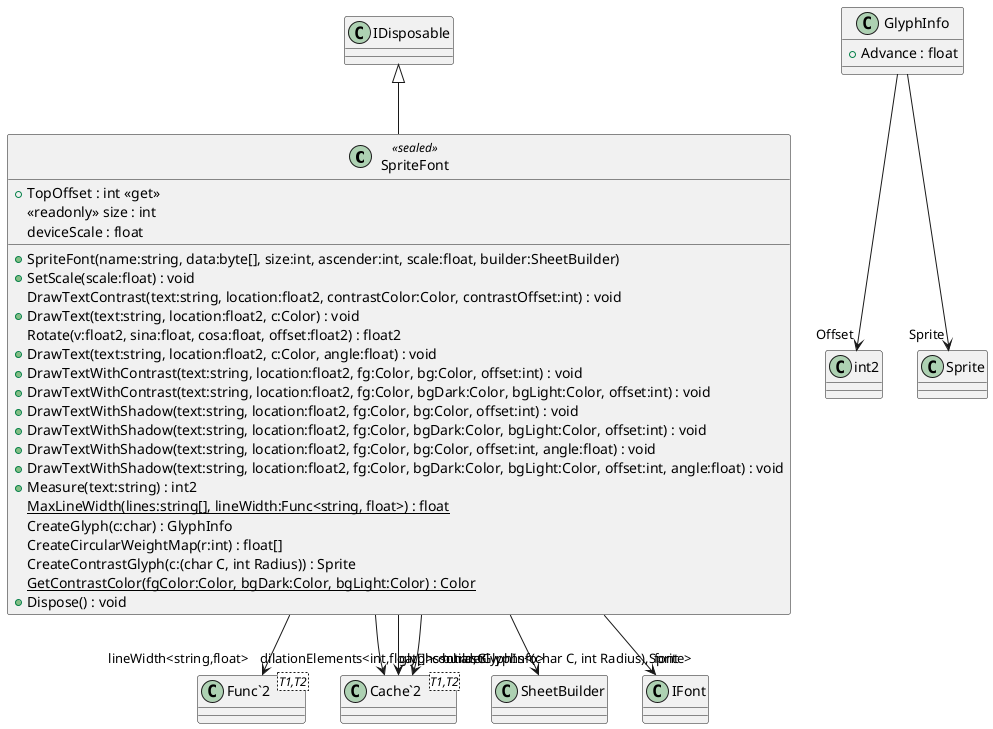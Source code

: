 @startuml
class SpriteFont <<sealed>> {
    + TopOffset : int <<get>>
    <<readonly>> size : int
    deviceScale : float
    + SpriteFont(name:string, data:byte[], size:int, ascender:int, scale:float, builder:SheetBuilder)
    + SetScale(scale:float) : void
    DrawTextContrast(text:string, location:float2, contrastColor:Color, contrastOffset:int) : void
    + DrawText(text:string, location:float2, c:Color) : void
    Rotate(v:float2, sina:float, cosa:float, offset:float2) : float2
    + DrawText(text:string, location:float2, c:Color, angle:float) : void
    + DrawTextWithContrast(text:string, location:float2, fg:Color, bg:Color, offset:int) : void
    + DrawTextWithContrast(text:string, location:float2, fg:Color, bgDark:Color, bgLight:Color, offset:int) : void
    + DrawTextWithShadow(text:string, location:float2, fg:Color, bg:Color, offset:int) : void
    + DrawTextWithShadow(text:string, location:float2, fg:Color, bgDark:Color, bgLight:Color, offset:int) : void
    + DrawTextWithShadow(text:string, location:float2, fg:Color, bg:Color, offset:int, angle:float) : void
    + DrawTextWithShadow(text:string, location:float2, fg:Color, bgDark:Color, bgLight:Color, offset:int, angle:float) : void
    + Measure(text:string) : int2
    {static} MaxLineWidth(lines:string[], lineWidth:Func<string, float>) : float
    CreateGlyph(c:char) : GlyphInfo
    CreateCircularWeightMap(r:int) : float[]
    CreateContrastGlyph(c:(char C, int Radius)) : Sprite
    {static} GetContrastColor(fgColor:Color, bgDark:Color, bgLight:Color) : Color
    + Dispose() : void
}
class GlyphInfo {
    + Advance : float
}
class "Func`2"<T1,T2> {
}
class "Cache`2"<T1,T2> {
}
IDisposable <|-- SpriteFont
SpriteFont --> "builder" SheetBuilder
SpriteFont --> "lineWidth<string,float>" "Func`2"
SpriteFont --> "font" IFont
SpriteFont --> "glyphs<char,GlyphInfo>" "Cache`2"
SpriteFont --> "contrastGlyphs<(char C, int Radius),Sprite>" "Cache`2"
SpriteFont --> "dilationElements<int,float[]>" "Cache`2"
GlyphInfo --> "Offset" int2
GlyphInfo --> "Sprite" Sprite
@enduml
